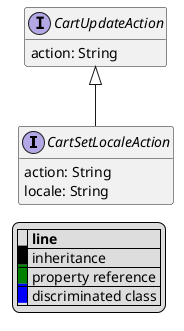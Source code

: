 @startuml

hide empty fields
hide empty methods
legend
|= |= line |
|<back:black>   </back>| inheritance |
|<back:green>   </back>| property reference |
|<back:blue>   </back>| discriminated class |
endlegend
interface CartSetLocaleAction [[CartSetLocaleAction.svg]] extends CartUpdateAction {
    action: String
    locale: String
}
interface CartUpdateAction [[CartUpdateAction.svg]]  {
    action: String
}





@enduml
